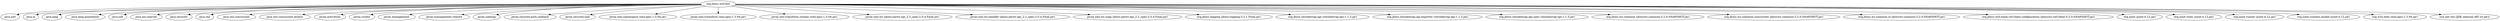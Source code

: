 digraph "classes" {
    // Path: /home/rsearls/j1/jbws/jbossws-cxf/modules/test-utils/target/classes
   "org.jboss.wsf.test"                               -> "java.awt";
   "org.jboss.wsf.test"                               -> "java.io";
   "org.jboss.wsf.test"                               -> "java.lang";
   "org.jboss.wsf.test"                               -> "java.lang.annotation";
   "org.jboss.wsf.test"                               -> "java.net";
   "org.jboss.wsf.test"                               -> "java.nio.charset";
   "org.jboss.wsf.test"                               -> "java.security";
   "org.jboss.wsf.test"                               -> "java.util";
   "org.jboss.wsf.test"                               -> "java.util.concurrent";
   "org.jboss.wsf.test"                               -> "java.util.concurrent.atomic";
   "org.jboss.wsf.test"                               -> "javax.activation";
   "org.jboss.wsf.test"                               -> "javax.crypto";
   "org.jboss.wsf.test"                               -> "javax.management";
   "org.jboss.wsf.test"                               -> "javax.management.remote";
   "org.jboss.wsf.test"                               -> "javax.naming";
   "org.jboss.wsf.test"                               -> "javax.security.auth.callback";
   "org.jboss.wsf.test"                               -> "javax.security.sasl";
   "org.jboss.wsf.test"                               -> "javax.xml.namespace (xml-apis-1.3.04.jar)";
   "org.jboss.wsf.test"                               -> "javax.xml.transform (xml-apis-1.3.04.jar)";
   "org.jboss.wsf.test"                               -> "javax.xml.transform.stream (xml-apis-1.3.04.jar)";
   "org.jboss.wsf.test"                               -> "javax.xml.ws (jboss-jaxws-api_2.2_spec-2.0.4.Final.jar)";
   "org.jboss.wsf.test"                               -> "javax.xml.ws.handler (jboss-jaxws-api_2.2_spec-2.0.4.Final.jar)";
   "org.jboss.wsf.test"                               -> "javax.xml.ws.soap (jboss-jaxws-api_2.2_spec-2.0.4.Final.jar)";
   "org.jboss.wsf.test"                               -> "org.jboss.logging (jboss-logging-3.2.1.Final.jar)";
   "org.jboss.wsf.test"                               -> "org.jboss.shrinkwrap.api (shrinkwrap-api-1.1.3.jar)";
   "org.jboss.wsf.test"                               -> "org.jboss.shrinkwrap.api.exporter (shrinkwrap-api-1.1.3.jar)";
   "org.jboss.wsf.test"                               -> "org.jboss.shrinkwrap.api.spec (shrinkwrap-api-1.1.3.jar)";
   "org.jboss.wsf.test"                               -> "org.jboss.ws.common (jbossws-common-3.2.0-SNAPSHOT.jar)";
   "org.jboss.wsf.test"                               -> "org.jboss.ws.common.concurrent (jbossws-common-3.2.0-SNAPSHOT.jar)";
   "org.jboss.wsf.test"                               -> "org.jboss.ws.common.io (jbossws-common-3.2.0-SNAPSHOT.jar)";
   "org.jboss.wsf.test"                               -> "org.jboss.wsf.stack.cxf.client.configuration (jbossws-cxf-client-5.2.0-SNAPSHOT.jar)";
   "org.jboss.wsf.test"                               -> "org.junit (junit-4.12.jar)";
   "org.jboss.wsf.test"                               -> "org.junit.rules (junit-4.12.jar)";
   "org.jboss.wsf.test"                               -> "org.junit.runner (junit-4.12.jar)";
   "org.jboss.wsf.test"                               -> "org.junit.runners.model (junit-4.12.jar)";
   "org.jboss.wsf.test"                               -> "org.w3c.dom (xml-apis-1.3.04.jar)";
   "org.jboss.wsf.test"                               -> "sun.net.util (JDK internal API (rt.jar))";
}
